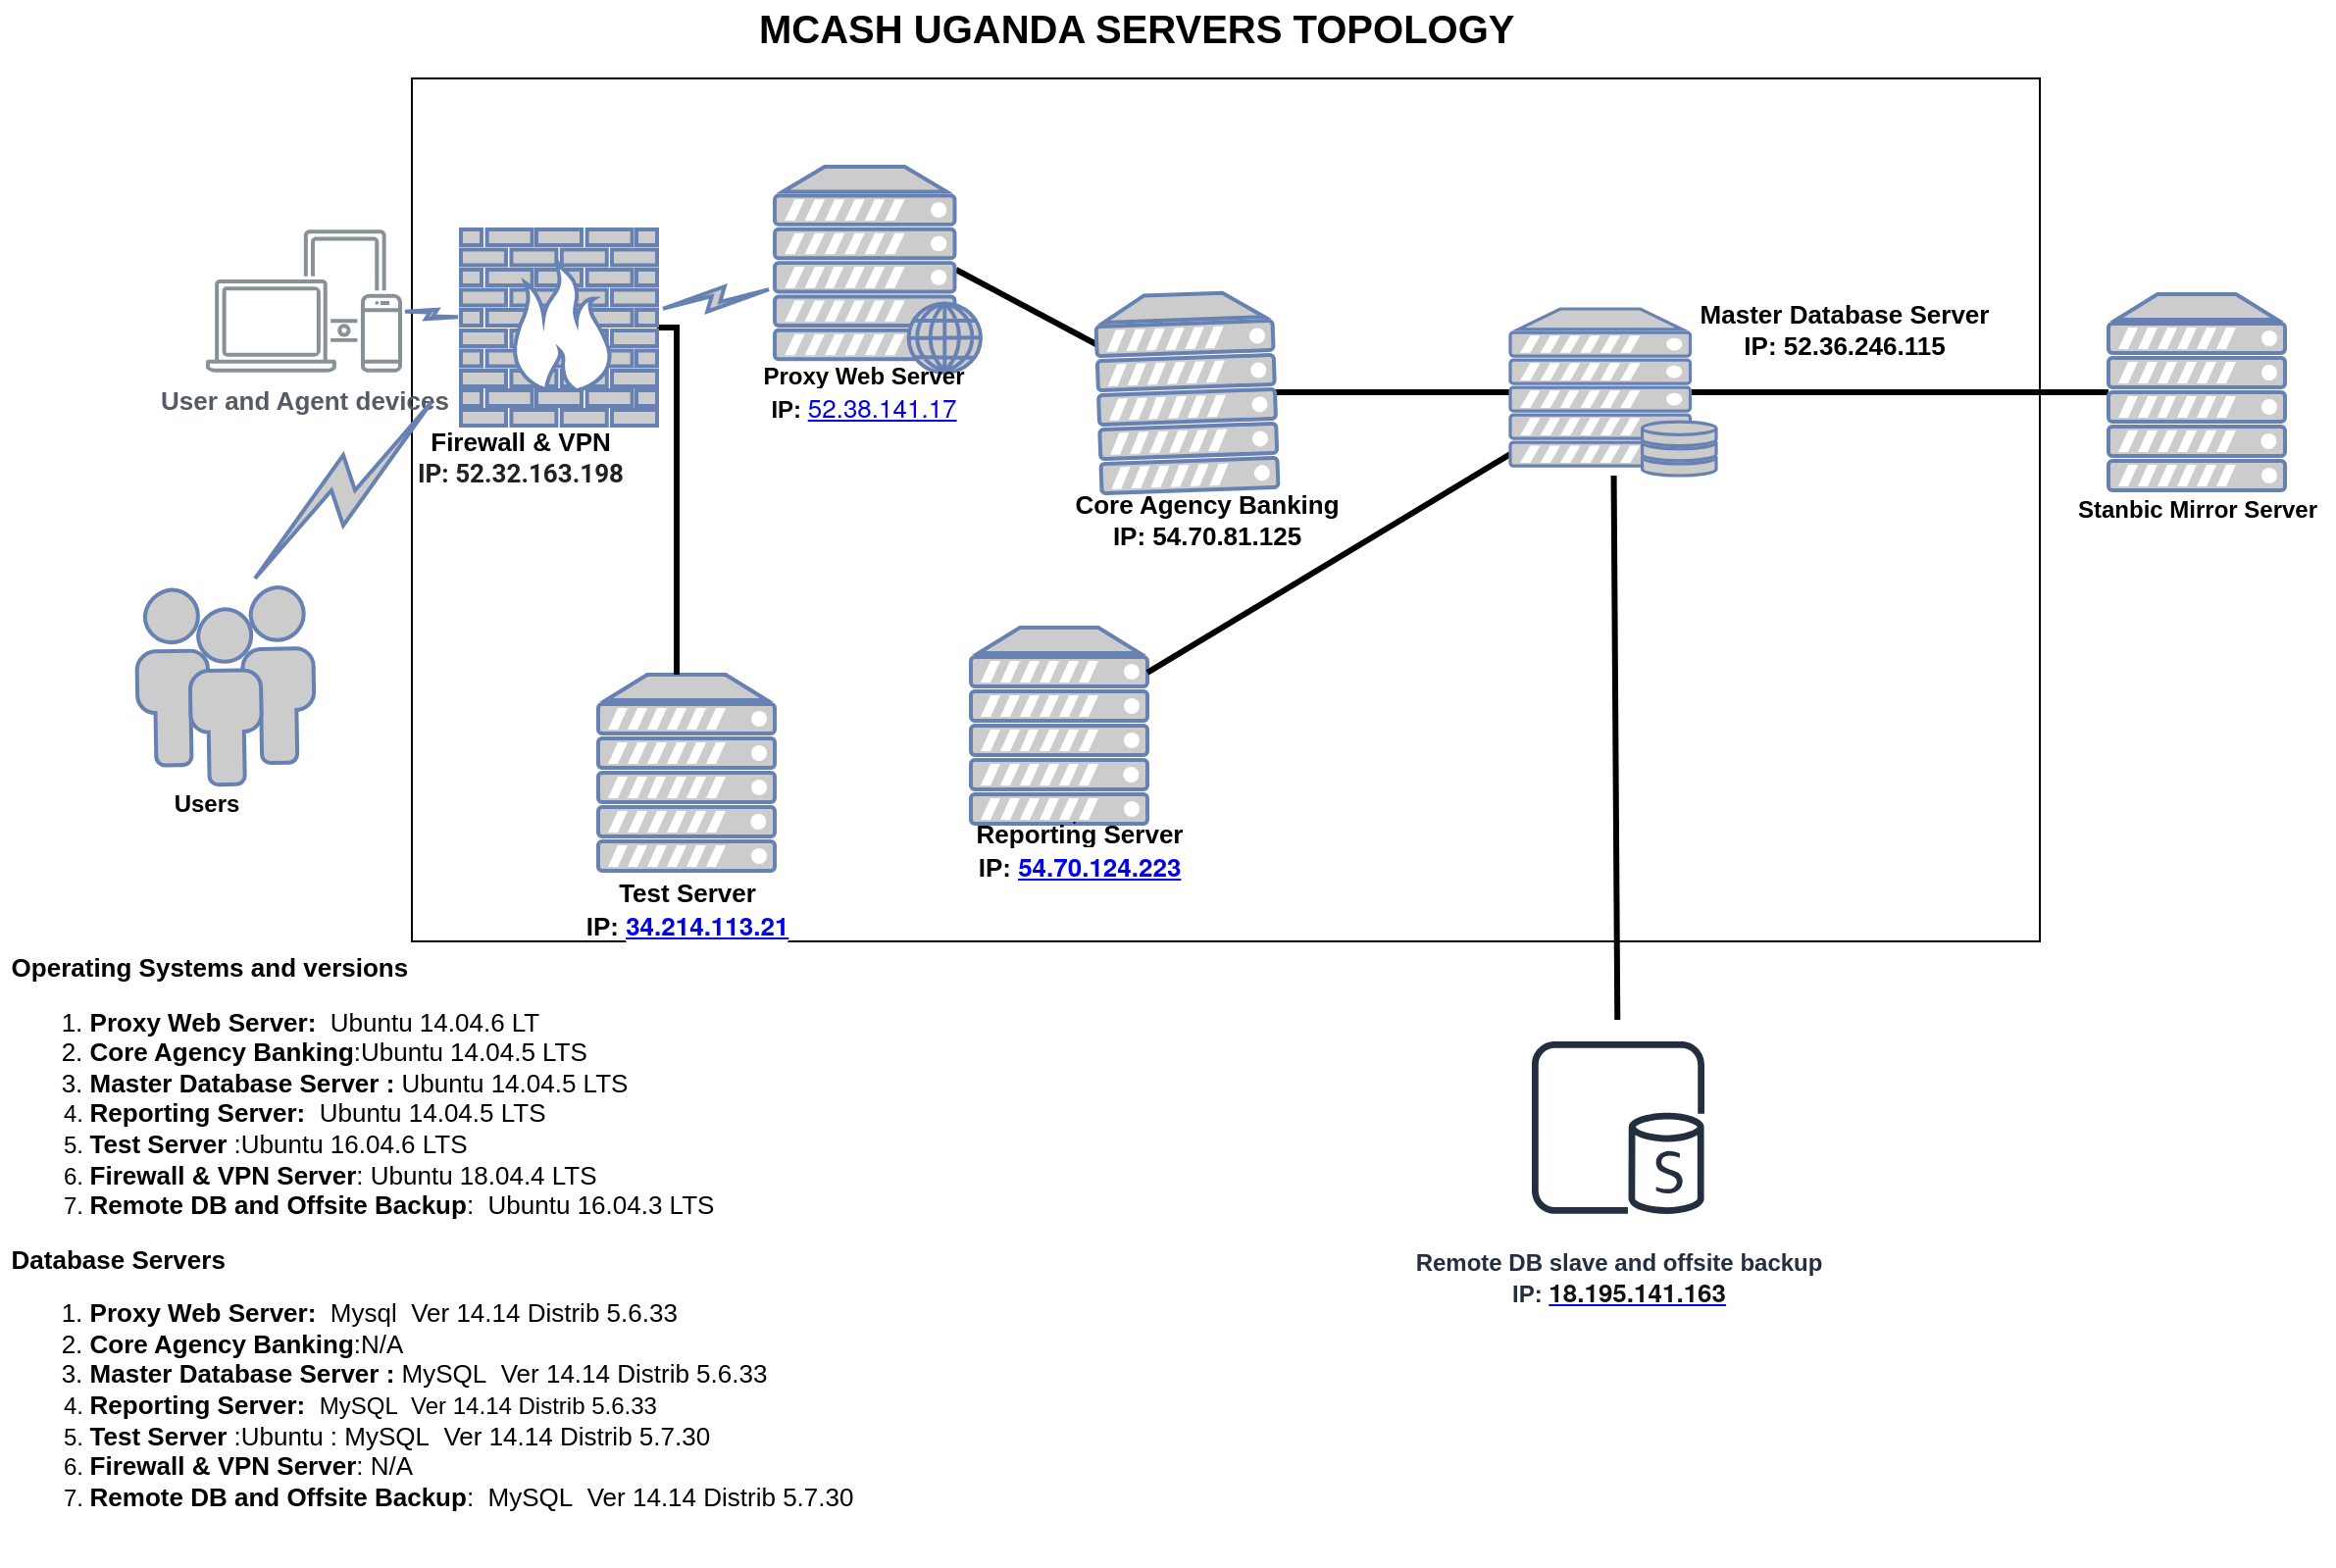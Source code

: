 <mxfile version="13.5.4" type="github">
  <diagram id="l2aKFoh6-Bn0gOPZ2l0T" name="Page-1">
    <mxGraphModel dx="2037" dy="482" grid="1" gridSize="10" guides="1" tooltips="1" connect="1" arrows="1" fold="1" page="1" pageScale="1" pageWidth="1169" pageHeight="827" background="none" math="0" shadow="0">
      <root>
        <mxCell id="0" />
        <mxCell id="1" parent="0" />
        <mxCell id="IGD-j1G_IqfU7hNhVimZ-64" value="" style="rounded=0;whiteSpace=wrap;html=1;" parent="1" vertex="1">
          <mxGeometry x="145" y="80" width="830" height="440" as="geometry" />
        </mxCell>
        <mxCell id="mpq5AgpwV83IM184FDqD-40" value="MCASH UGANDA SERVERS TOPOLOGY" style="text;html=1;resizable=1;points=[];autosize=0;align=left;verticalAlign=top;spacingTop=-4;fontSize=20;fontStyle=1" parent="1" vertex="1">
          <mxGeometry x="320" y="40" width="580" height="30" as="geometry" />
        </mxCell>
        <mxCell id="IGD-j1G_IqfU7hNhVimZ-35" style="rounded=0;orthogonalLoop=1;jettySize=auto;html=1;endArrow=none;endFill=0;exitX=0.88;exitY=0.5;exitDx=0;exitDy=0;exitPerimeter=0;strokeWidth=3;" parent="1" source="IGD-j1G_IqfU7hNhVimZ-1" target="IGD-j1G_IqfU7hNhVimZ-4" edge="1">
          <mxGeometry relative="1" as="geometry" />
        </mxCell>
        <object label="" id="IGD-j1G_IqfU7hNhVimZ-1">
          <mxCell style="fontColor=#0066CC;verticalAlign=top;verticalLabelPosition=bottom;labelPosition=center;align=center;html=1;outlineConnect=0;fillColor=#CCCCCC;strokeColor=#6881B3;gradientColor=none;gradientDirection=north;strokeWidth=2;shape=mxgraph.networks.web_server;" parent="1" vertex="1">
            <mxGeometry x="330" y="125" width="105" height="105" as="geometry" />
          </mxCell>
        </object>
        <mxCell id="IGD-j1G_IqfU7hNhVimZ-2" value="" style="fontColor=#0066CC;verticalAlign=top;verticalLabelPosition=bottom;labelPosition=center;align=center;html=1;outlineConnect=0;fillColor=#CCCCCC;strokeColor=#6881B3;gradientColor=none;gradientDirection=north;strokeWidth=2;shape=mxgraph.networks.users;rotation=-1;" parent="1" vertex="1">
          <mxGeometry x="5" y="340" width="90" height="100" as="geometry" />
        </mxCell>
        <mxCell id="IGD-j1G_IqfU7hNhVimZ-36" style="edgeStyle=none;rounded=0;orthogonalLoop=1;jettySize=auto;html=1;endArrow=none;endFill=0;strokeWidth=3;" parent="1" source="IGD-j1G_IqfU7hNhVimZ-4" target="IGD-j1G_IqfU7hNhVimZ-29" edge="1">
          <mxGeometry relative="1" as="geometry" />
        </mxCell>
        <mxCell id="IGD-j1G_IqfU7hNhVimZ-4" value="" style="fontColor=#0066CC;verticalAlign=top;verticalLabelPosition=bottom;labelPosition=center;align=center;html=1;outlineConnect=0;fillColor=#CCCCCC;strokeColor=#6881B3;gradientColor=none;gradientDirection=north;strokeWidth=2;shape=mxgraph.networks.server;rotation=-2;" parent="1" vertex="1">
          <mxGeometry x="495" y="190" width="90" height="100" as="geometry" />
        </mxCell>
        <mxCell id="IGD-j1G_IqfU7hNhVimZ-5" value="" style="fontColor=#0066CC;verticalAlign=top;verticalLabelPosition=bottom;labelPosition=center;align=center;html=1;outlineConnect=0;fillColor=#CCCCCC;strokeColor=#6881B3;gradientColor=none;gradientDirection=north;strokeWidth=2;shape=mxgraph.networks.server;" parent="1" vertex="1">
          <mxGeometry x="430" y="360" width="90" height="100" as="geometry" />
        </mxCell>
        <mxCell id="IGD-j1G_IqfU7hNhVimZ-7" value="&lt;b&gt;&lt;font style=&quot;font-size: 13px&quot;&gt;User and Agent devices&lt;/font&gt;&lt;/b&gt;" style="outlineConnect=0;gradientColor=none;fontColor=#545B64;strokeColor=none;fillColor=#879196;dashed=0;verticalLabelPosition=bottom;verticalAlign=top;align=center;html=1;fontSize=12;fontStyle=0;aspect=fixed;shape=mxgraph.aws4.illustration_devices;pointerEvents=1" parent="1" vertex="1">
          <mxGeometry x="40" y="157" width="100" height="73" as="geometry" />
        </mxCell>
        <mxCell id="IGD-j1G_IqfU7hNhVimZ-38" style="edgeStyle=none;rounded=0;orthogonalLoop=1;jettySize=auto;html=1;endArrow=none;endFill=0;strokeWidth=3;" parent="1" source="IGD-j1G_IqfU7hNhVimZ-29" target="IGD-j1G_IqfU7hNhVimZ-5" edge="1">
          <mxGeometry relative="1" as="geometry" />
        </mxCell>
        <mxCell id="IGD-j1G_IqfU7hNhVimZ-41" style="edgeStyle=none;rounded=0;orthogonalLoop=1;jettySize=auto;html=1;endArrow=none;endFill=0;exitX=0.88;exitY=0.5;exitDx=0;exitDy=0;exitPerimeter=0;strokeWidth=3;" parent="1" source="IGD-j1G_IqfU7hNhVimZ-29" target="IGD-j1G_IqfU7hNhVimZ-40" edge="1">
          <mxGeometry relative="1" as="geometry" />
        </mxCell>
        <mxCell id="IGD-j1G_IqfU7hNhVimZ-61" style="edgeStyle=none;rounded=0;orthogonalLoop=1;jettySize=auto;html=1;endArrow=none;endFill=0;strokeWidth=3;" parent="1" source="IGD-j1G_IqfU7hNhVimZ-29" target="IGD-j1G_IqfU7hNhVimZ-59" edge="1">
          <mxGeometry relative="1" as="geometry" />
        </mxCell>
        <mxCell id="IGD-j1G_IqfU7hNhVimZ-29" value="" style="fontColor=#0066CC;verticalAlign=top;verticalLabelPosition=bottom;labelPosition=center;align=center;html=1;outlineConnect=0;fillColor=#CCCCCC;strokeColor=#6881B3;gradientColor=none;gradientDirection=north;strokeWidth=2;shape=mxgraph.networks.server_storage;" parent="1" vertex="1">
          <mxGeometry x="705" y="197.5" width="105" height="85" as="geometry" />
        </mxCell>
        <mxCell id="IGD-j1G_IqfU7hNhVimZ-33" value="" style="html=1;outlineConnect=0;fillColor=#CCCCCC;strokeColor=#6881B3;gradientColor=none;gradientDirection=north;strokeWidth=2;shape=mxgraph.networks.comm_link_edge;html=1;" parent="1" source="IGD-j1G_IqfU7hNhVimZ-53" target="IGD-j1G_IqfU7hNhVimZ-1" edge="1">
          <mxGeometry width="100" height="100" relative="1" as="geometry">
            <mxPoint x="140" y="260" as="sourcePoint" />
            <mxPoint x="240" y="160" as="targetPoint" />
          </mxGeometry>
        </mxCell>
        <mxCell id="IGD-j1G_IqfU7hNhVimZ-34" value="" style="html=1;outlineConnect=0;fillColor=#CCCCCC;strokeColor=#6881B3;gradientColor=none;gradientDirection=north;strokeWidth=2;shape=mxgraph.networks.comm_link_edge;html=1;" parent="1" edge="1">
          <mxGeometry width="100" height="100" relative="1" as="geometry">
            <mxPoint x="60" y="340" as="sourcePoint" />
            <mxPoint x="160" y="240" as="targetPoint" />
          </mxGeometry>
        </mxCell>
        <mxCell id="IGD-j1G_IqfU7hNhVimZ-39" value="" style="fontColor=#0066CC;verticalAlign=top;verticalLabelPosition=bottom;labelPosition=center;align=center;html=1;outlineConnect=0;fillColor=#CCCCCC;strokeColor=#6881B3;gradientColor=none;gradientDirection=north;strokeWidth=2;shape=mxgraph.networks.server;" parent="1" vertex="1">
          <mxGeometry x="240" y="384" width="90" height="100" as="geometry" />
        </mxCell>
        <mxCell id="IGD-j1G_IqfU7hNhVimZ-40" value="" style="fontColor=#0066CC;verticalAlign=top;verticalLabelPosition=bottom;labelPosition=center;align=center;html=1;outlineConnect=0;fillColor=#CCCCCC;strokeColor=#6881B3;gradientColor=none;gradientDirection=north;strokeWidth=2;shape=mxgraph.networks.server;" parent="1" vertex="1">
          <mxGeometry x="1010" y="190" width="90" height="100" as="geometry" />
        </mxCell>
        <mxCell id="IGD-j1G_IqfU7hNhVimZ-43" value="&lt;b&gt;Proxy Web Server&lt;br&gt;IP:&amp;nbsp;&lt;/b&gt;&lt;a style=&quot;border-radius: 2px ; padding: 0px ; cursor: pointer ; background-color: rgb(255 , 255 , 255) ; font-family: &amp;#34;helvetica neue&amp;#34; , &amp;#34;roboto&amp;#34; , &amp;#34;arial&amp;#34; , sans-serif ; font-size: 13px&quot;&gt;52.38.141.17&lt;/a&gt;&lt;b&gt;&lt;br&gt;&lt;/b&gt;" style="text;html=1;resizable=0;autosize=1;align=center;verticalAlign=middle;points=[];fillColor=none;strokeColor=none;rounded=0;" parent="1" vertex="1">
          <mxGeometry x="315" y="225" width="120" height="30" as="geometry" />
        </mxCell>
        <mxCell id="IGD-j1G_IqfU7hNhVimZ-44" value="&lt;font&gt;&lt;span style=&quot;font-size: 13px&quot;&gt;&lt;b&gt;Core Agency Banking&lt;/b&gt;&lt;/span&gt;&lt;br&gt;&lt;span style=&quot;font-size: 13px&quot;&gt;&lt;b&gt;IP: 54.70.81.125&lt;/b&gt;&lt;/span&gt;&lt;br&gt;&lt;/font&gt;" style="text;html=1;resizable=0;autosize=1;align=center;verticalAlign=middle;points=[];fillColor=none;strokeColor=none;rounded=0;" parent="1" vertex="1">
          <mxGeometry x="475" y="290" width="150" height="30" as="geometry" />
        </mxCell>
        <mxCell id="IGD-j1G_IqfU7hNhVimZ-45" value="&lt;font&gt;&lt;span style=&quot;font-size: 13px&quot;&gt;&lt;b&gt;Master Database Server&lt;/b&gt;&lt;/span&gt;&lt;br&gt;&lt;span style=&quot;font-size: 13px&quot;&gt;&lt;b&gt;IP: 52.36.246.115&lt;/b&gt;&lt;/span&gt;&lt;br&gt;&lt;/font&gt;" style="text;html=1;resizable=0;autosize=1;align=center;verticalAlign=middle;points=[];fillColor=none;strokeColor=none;rounded=0;" parent="1" vertex="1">
          <mxGeometry x="795" y="192.5" width="160" height="30" as="geometry" />
        </mxCell>
        <mxCell id="IGD-j1G_IqfU7hNhVimZ-58" style="edgeStyle=none;rounded=0;orthogonalLoop=1;jettySize=auto;html=1;endArrow=none;endFill=0;" parent="1" source="IGD-j1G_IqfU7hNhVimZ-47" target="IGD-j1G_IqfU7hNhVimZ-5" edge="1">
          <mxGeometry relative="1" as="geometry" />
        </mxCell>
        <mxCell id="IGD-j1G_IqfU7hNhVimZ-47" value="&lt;b&gt;&lt;font style=&quot;font-size: 13px&quot;&gt;Reporting Server&lt;br&gt;IP:&amp;nbsp;&lt;/font&gt;&lt;a style=&quot;border-radius: 2px ; padding: 0px ; cursor: pointer ; background-color: rgb(255 , 255 , 255) ; font-family: &amp;#34;helvetica neue&amp;#34; , &amp;#34;roboto&amp;#34; , &amp;#34;arial&amp;#34; , sans-serif ; font-size: 13px&quot;&gt;54.70.124.223&lt;/a&gt;&lt;font style=&quot;font-size: 13px&quot;&gt;&lt;br&gt;&lt;/font&gt;&lt;/b&gt;" style="text;html=1;resizable=0;autosize=1;align=center;verticalAlign=middle;points=[];fillColor=none;strokeColor=none;rounded=0;" parent="1" vertex="1">
          <mxGeometry x="425" y="459" width="120" height="30" as="geometry" />
        </mxCell>
        <mxCell id="IGD-j1G_IqfU7hNhVimZ-48" value="&lt;b&gt;&lt;font style=&quot;font-size: 13px&quot;&gt;Test Server&lt;br&gt;IP:&amp;nbsp;&lt;/font&gt;&lt;a style=&quot;border-radius: 2px ; padding: 0px ; cursor: pointer ; background-color: rgb(255 , 255 , 255) ; font-family: &amp;#34;helvetica neue&amp;#34; , &amp;#34;roboto&amp;#34; , &amp;#34;arial&amp;#34; , sans-serif ; font-size: 13px&quot;&gt;34.214.113.21&lt;/a&gt;&lt;font style=&quot;font-size: 13px&quot;&gt;&lt;br&gt;&lt;/font&gt;&lt;/b&gt;" style="text;html=1;resizable=0;autosize=1;align=center;verticalAlign=middle;points=[];fillColor=none;strokeColor=none;rounded=0;" parent="1" vertex="1">
          <mxGeometry x="225" y="489" width="120" height="30" as="geometry" />
        </mxCell>
        <mxCell id="IGD-j1G_IqfU7hNhVimZ-50" value="&lt;b&gt;Stanbic Mirror Server&lt;/b&gt;" style="text;html=1;resizable=0;autosize=1;align=center;verticalAlign=middle;points=[];fillColor=none;strokeColor=none;rounded=0;" parent="1" vertex="1">
          <mxGeometry x="985" y="290" width="140" height="20" as="geometry" />
        </mxCell>
        <mxCell id="SlYpoQaHAeAHpSV458Y5-4" style="edgeStyle=orthogonalEdgeStyle;rounded=0;orthogonalLoop=1;jettySize=auto;html=1;endArrow=none;endFill=0;strokeWidth=3;" edge="1" parent="1" source="IGD-j1G_IqfU7hNhVimZ-53" target="IGD-j1G_IqfU7hNhVimZ-39">
          <mxGeometry relative="1" as="geometry">
            <Array as="points">
              <mxPoint x="280" y="207" />
            </Array>
          </mxGeometry>
        </mxCell>
        <mxCell id="IGD-j1G_IqfU7hNhVimZ-53" value="" style="fontColor=#0066CC;verticalAlign=top;verticalLabelPosition=bottom;labelPosition=center;align=center;html=1;outlineConnect=0;fillColor=#CCCCCC;strokeColor=#6881B3;gradientColor=none;gradientDirection=north;strokeWidth=2;shape=mxgraph.networks.firewall;" parent="1" vertex="1">
          <mxGeometry x="170" y="157" width="100" height="100" as="geometry" />
        </mxCell>
        <mxCell id="IGD-j1G_IqfU7hNhVimZ-55" value="" style="html=1;outlineConnect=0;fillColor=#CCCCCC;strokeColor=#6881B3;gradientColor=none;gradientDirection=north;strokeWidth=2;shape=mxgraph.networks.comm_link_edge;html=1;" parent="1" source="IGD-j1G_IqfU7hNhVimZ-7" target="IGD-j1G_IqfU7hNhVimZ-53" edge="1">
          <mxGeometry width="100" height="100" relative="1" as="geometry">
            <mxPoint x="105" y="192.466" as="sourcePoint" />
            <mxPoint x="220" y="213.086" as="targetPoint" />
          </mxGeometry>
        </mxCell>
        <mxCell id="IGD-j1G_IqfU7hNhVimZ-59" value="&lt;b&gt;Remote DB slave and offsite backup&lt;br&gt;IP:&amp;nbsp;&lt;/b&gt;&lt;a style=&quot;border-radius: 2px ; padding: 0px ; cursor: pointer ; background-color: rgb(255 , 255 , 255) ; font-family: &amp;#34;helvetica neue&amp;#34; , &amp;#34;roboto&amp;#34; , &amp;#34;arial&amp;#34; , sans-serif ; font-size: 13px&quot;&gt;&lt;font color=&quot;#121212&quot;&gt;&lt;b&gt;18.195.141.163&lt;/b&gt;&lt;/font&gt;&lt;/a&gt;&lt;b&gt;&lt;br&gt;&lt;/b&gt;" style="outlineConnect=0;fontColor=#232F3E;gradientColor=none;strokeColor=#232F3E;fillColor=#ffffff;dashed=0;verticalLabelPosition=bottom;verticalAlign=top;align=center;html=1;fontSize=12;fontStyle=0;aspect=fixed;shape=mxgraph.aws4.resourceIcon;resIcon=mxgraph.aws4.sql_replica;" parent="1" vertex="1">
          <mxGeometry x="705" y="560" width="110" height="110" as="geometry" />
        </mxCell>
        <mxCell id="IGD-j1G_IqfU7hNhVimZ-62" value="Users" style="text;html=1;resizable=0;autosize=1;align=center;verticalAlign=middle;points=[];fillColor=none;strokeColor=none;rounded=0;fontStyle=1" parent="1" vertex="1">
          <mxGeometry x="15" y="440" width="50" height="20" as="geometry" />
        </mxCell>
        <mxCell id="IGD-j1G_IqfU7hNhVimZ-63" value="&lt;font&gt;&lt;span style=&quot;font-size: 13px&quot;&gt;Firewall &amp;amp; VPN&lt;/span&gt;&lt;br&gt;&lt;span style=&quot;color: rgb(34 , 34 , 34) ; font-family: &amp;#34;roboto&amp;#34; , &amp;#34;arial&amp;#34; , sans-serif ; text-align: left ; background-color: rgb(255 , 255 , 255)&quot;&gt;&lt;font style=&quot;font-size: 13px&quot;&gt;IP: 52.32.163.198&lt;/font&gt;&lt;/span&gt;&lt;br&gt;&lt;/font&gt;" style="text;html=1;resizable=0;autosize=1;align=center;verticalAlign=middle;points=[];fillColor=none;strokeColor=none;rounded=0;fontStyle=1" parent="1" vertex="1">
          <mxGeometry x="140" y="257.5" width="120" height="30" as="geometry" />
        </mxCell>
        <mxCell id="SlYpoQaHAeAHpSV458Y5-6" value="&lt;div style=&quot;text-align: left&quot;&gt;&lt;div&gt;&lt;span style=&quot;font-size: 13px&quot;&gt;&lt;b&gt;Operating Systems and versions&lt;/b&gt;&lt;/span&gt;&lt;/div&gt;&lt;ol&gt;&lt;li style=&quot;font-size: 13px&quot;&gt;&lt;font style=&quot;font-size: 13px&quot;&gt;&lt;b&gt;Proxy Web Server:&amp;nbsp;&lt;/b&gt;&lt;span&gt;&amp;nbsp;Ubuntu 14.04.6 LT&lt;/span&gt;&lt;/font&gt;&lt;/li&gt;&lt;li style=&quot;font-size: 13px&quot;&gt;&lt;font style=&quot;font-size: 13px&quot;&gt;&lt;b&gt;Core Agency Banking&lt;/b&gt;&lt;span&gt;:Ubuntu 14.04.5 LTS&lt;/span&gt;&lt;/font&gt;&lt;/li&gt;&lt;li style=&quot;font-size: 13px&quot;&gt;&lt;font style=&quot;font-size: 13px&quot;&gt;&lt;b&gt;Master Database Server :&lt;/b&gt;&amp;nbsp;&lt;/font&gt;&lt;span&gt;Ubuntu 14.04.5 LTS&lt;/span&gt;&lt;/li&gt;&lt;li&gt;&lt;span style=&quot;font-size: 13px&quot;&gt;&lt;b&gt;Reporting Server:&lt;/b&gt;&amp;nbsp;&lt;/span&gt;&lt;span style=&quot;font-size: 13px&quot;&gt;&amp;nbsp;Ubuntu 14.04.5 LTS&lt;/span&gt;&lt;/li&gt;&lt;li&gt;&lt;span style=&quot;font-size: 13px&quot;&gt;&lt;b&gt;Test Server&lt;/b&gt; :Ubuntu 16.04.6 LTS&lt;/span&gt;&lt;br&gt;&lt;/li&gt;&lt;li&gt;&lt;span style=&quot;font-size: 13px&quot;&gt;&lt;b&gt;Firewall &amp;amp; VPN Server&lt;/b&gt;:&amp;nbsp;&lt;/span&gt;&lt;span style=&quot;font-size: 13px&quot;&gt;Ubuntu 18.04.4 LTS&lt;/span&gt;&lt;/li&gt;&lt;li&gt;&lt;span style=&quot;font-size: 13px&quot;&gt;&lt;b&gt;Remote DB and Offsite Backup&lt;/b&gt;:&amp;nbsp;&amp;nbsp;Ubuntu 16.04.3 LTS&lt;/span&gt;&lt;/li&gt;&lt;/ol&gt;&lt;/div&gt;&lt;div style=&quot;text-align: left ; font-size: 13px&quot;&gt;&lt;font style=&quot;font-size: 13px&quot;&gt;&lt;span&gt;&lt;b&gt;Database Servers&lt;/b&gt;&lt;/span&gt;&lt;/font&gt;&lt;/div&gt;&lt;div style=&quot;text-align: left&quot;&gt;&lt;ol&gt;&lt;li style=&quot;font-size: 13px&quot;&gt;&lt;b&gt;Proxy Web Server:&amp;nbsp;&lt;/b&gt;&amp;nbsp;Mysql&amp;nbsp; Ver 14.14 Distrib 5.6.33&lt;/li&gt;&lt;li style=&quot;font-size: 13px&quot;&gt;&lt;b&gt;Core Agency Banking&lt;/b&gt;:N/A&lt;/li&gt;&lt;li style=&quot;font-size: 13px&quot;&gt;&lt;b&gt;Master Database Server :&lt;/b&gt;&amp;nbsp;MySQL&amp;nbsp; Ver 14.14 Distrib 5.6.33&lt;/li&gt;&lt;li style=&quot;font-size: 12px&quot;&gt;&lt;span style=&quot;font-size: 13px&quot;&gt;&lt;b&gt;Reporting Server:&lt;/b&gt;&amp;nbsp;&lt;/span&gt;&lt;span style=&quot;font-size: 13px&quot;&gt;&amp;nbsp;&lt;/span&gt;MySQL&amp;nbsp; Ver 14.14 Distrib 5.6.33&lt;/li&gt;&lt;li&gt;&lt;span style=&quot;font-size: 13px&quot;&gt;&lt;b&gt;Test Server&lt;/b&gt;&amp;nbsp;:Ubuntu :&amp;nbsp;MySQL&amp;nbsp; Ver 14.14 Distrib 5.7.30&lt;/span&gt;&lt;br&gt;&lt;/li&gt;&lt;li style=&quot;font-size: 12px&quot;&gt;&lt;span style=&quot;font-size: 13px&quot;&gt;&lt;b&gt;Firewall &amp;amp; VPN Server&lt;/b&gt;:&amp;nbsp;&lt;/span&gt;&lt;span style=&quot;font-size: 13px&quot;&gt;N/A&lt;/span&gt;&lt;/li&gt;&lt;li&gt;&lt;span style=&quot;font-size: 13px&quot;&gt;&lt;b&gt;Remote DB and Offsite Backup&lt;/b&gt;:&amp;nbsp;&amp;nbsp;MySQL&amp;nbsp; Ver 14.14 Distrib 5.7.30&lt;/span&gt;&lt;/li&gt;&lt;/ol&gt;&lt;/div&gt;&lt;div style=&quot;text-align: left ; font-size: 13px&quot;&gt;&lt;font style=&quot;font-size: 13px&quot;&gt;&lt;span&gt;&lt;br&gt;&lt;/span&gt;&lt;/font&gt;&lt;/div&gt;" style="text;html=1;resizable=0;autosize=1;align=center;verticalAlign=middle;points=[];fillColor=none;strokeColor=none;rounded=0;" vertex="1" parent="1">
          <mxGeometry x="-65" y="537" width="440" height="290" as="geometry" />
        </mxCell>
      </root>
    </mxGraphModel>
  </diagram>
</mxfile>
